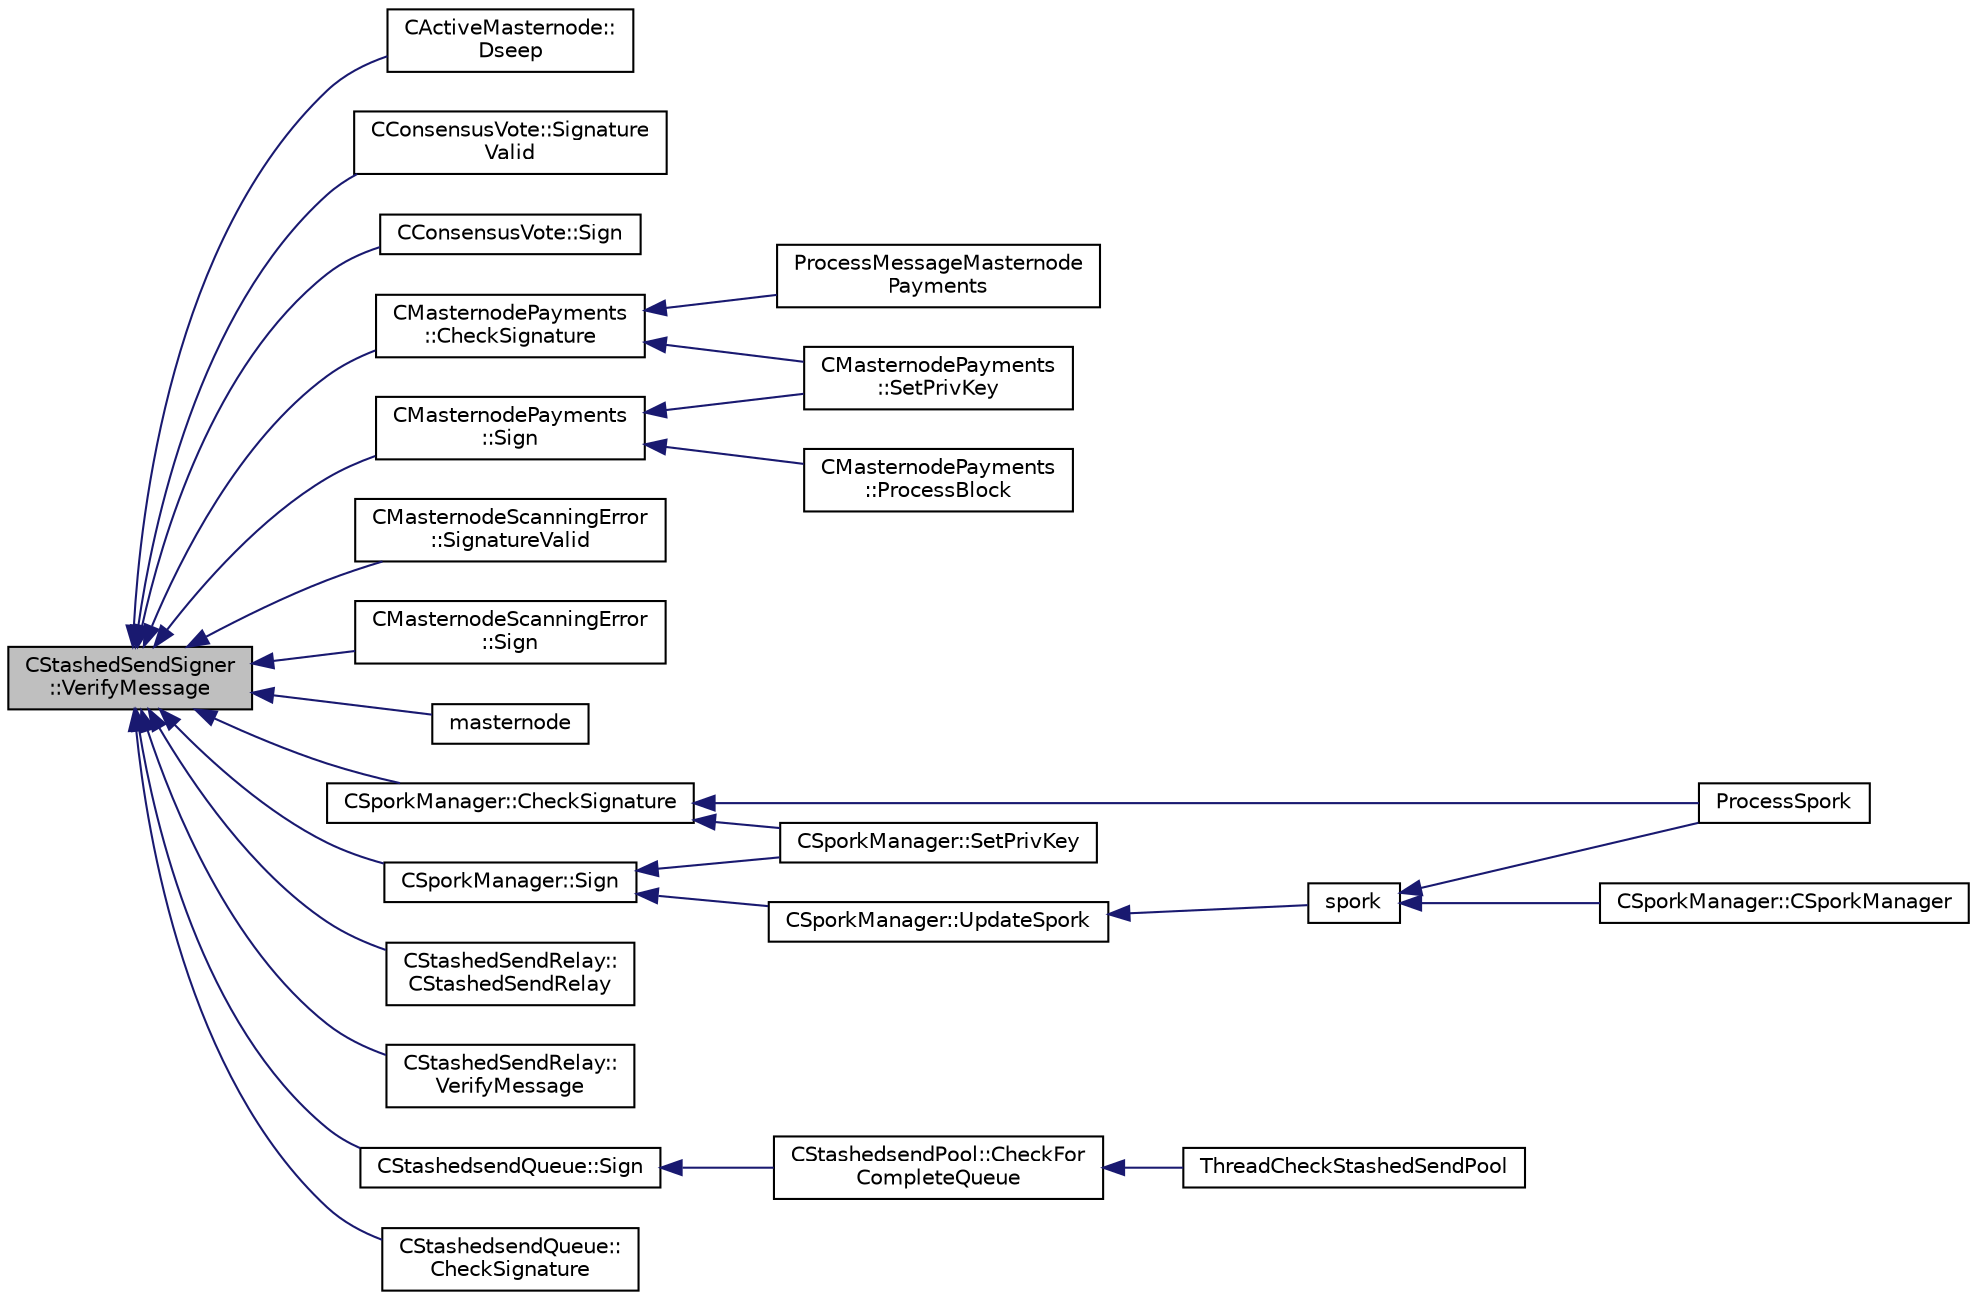 digraph "CStashedSendSigner::VerifyMessage"
{
  edge [fontname="Helvetica",fontsize="10",labelfontname="Helvetica",labelfontsize="10"];
  node [fontname="Helvetica",fontsize="10",shape=record];
  rankdir="LR";
  Node109 [label="CStashedSendSigner\l::VerifyMessage",height=0.2,width=0.4,color="black", fillcolor="grey75", style="filled", fontcolor="black"];
  Node109 -> Node110 [dir="back",color="midnightblue",fontsize="10",style="solid",fontname="Helvetica"];
  Node110 [label="CActiveMasternode::\lDseep",height=0.2,width=0.4,color="black", fillcolor="white", style="filled",URL="$class_c_active_masternode.html#aa14a1a9611f6b73cc3e860cda75de88c"];
  Node109 -> Node111 [dir="back",color="midnightblue",fontsize="10",style="solid",fontname="Helvetica"];
  Node111 [label="CConsensusVote::Signature\lValid",height=0.2,width=0.4,color="black", fillcolor="white", style="filled",URL="$class_c_consensus_vote.html#ac6550a89acee255e0035e189a42a6310"];
  Node109 -> Node112 [dir="back",color="midnightblue",fontsize="10",style="solid",fontname="Helvetica"];
  Node112 [label="CConsensusVote::Sign",height=0.2,width=0.4,color="black", fillcolor="white", style="filled",URL="$class_c_consensus_vote.html#a687495887aa75f5d5bb70f93ecb820d0"];
  Node109 -> Node113 [dir="back",color="midnightblue",fontsize="10",style="solid",fontname="Helvetica"];
  Node113 [label="CMasternodePayments\l::CheckSignature",height=0.2,width=0.4,color="black", fillcolor="white", style="filled",URL="$class_c_masternode_payments.html#a2ca2af0178969784235c7917b226af32"];
  Node113 -> Node114 [dir="back",color="midnightblue",fontsize="10",style="solid",fontname="Helvetica"];
  Node114 [label="ProcessMessageMasternode\lPayments",height=0.2,width=0.4,color="black", fillcolor="white", style="filled",URL="$masternode-payments_8h.html#a8c28fb440d8031543d1de309e34c40f2"];
  Node113 -> Node115 [dir="back",color="midnightblue",fontsize="10",style="solid",fontname="Helvetica"];
  Node115 [label="CMasternodePayments\l::SetPrivKey",height=0.2,width=0.4,color="black", fillcolor="white", style="filled",URL="$class_c_masternode_payments.html#a525bcafd8d00b58a3e05a848ef493603"];
  Node109 -> Node116 [dir="back",color="midnightblue",fontsize="10",style="solid",fontname="Helvetica"];
  Node116 [label="CMasternodePayments\l::Sign",height=0.2,width=0.4,color="black", fillcolor="white", style="filled",URL="$class_c_masternode_payments.html#a7d04afdf936b8de605ab6f478c7fad51"];
  Node116 -> Node117 [dir="back",color="midnightblue",fontsize="10",style="solid",fontname="Helvetica"];
  Node117 [label="CMasternodePayments\l::ProcessBlock",height=0.2,width=0.4,color="black", fillcolor="white", style="filled",URL="$class_c_masternode_payments.html#aa23dfbc148f10f601e9771bfcffea441"];
  Node116 -> Node115 [dir="back",color="midnightblue",fontsize="10",style="solid",fontname="Helvetica"];
  Node109 -> Node118 [dir="back",color="midnightblue",fontsize="10",style="solid",fontname="Helvetica"];
  Node118 [label="CMasternodeScanningError\l::SignatureValid",height=0.2,width=0.4,color="black", fillcolor="white", style="filled",URL="$class_c_masternode_scanning_error.html#ae90fca573f70f7faa4c9f3a5db145f36"];
  Node109 -> Node119 [dir="back",color="midnightblue",fontsize="10",style="solid",fontname="Helvetica"];
  Node119 [label="CMasternodeScanningError\l::Sign",height=0.2,width=0.4,color="black", fillcolor="white", style="filled",URL="$class_c_masternode_scanning_error.html#afdc8ec9b08767cdf3c6a6cc819af7d09"];
  Node109 -> Node120 [dir="back",color="midnightblue",fontsize="10",style="solid",fontname="Helvetica"];
  Node120 [label="masternode",height=0.2,width=0.4,color="black", fillcolor="white", style="filled",URL="$rpcstashedsend_8cpp.html#a30609e443aeb47c29ed0878d16b1b5e1"];
  Node109 -> Node121 [dir="back",color="midnightblue",fontsize="10",style="solid",fontname="Helvetica"];
  Node121 [label="CSporkManager::CheckSignature",height=0.2,width=0.4,color="black", fillcolor="white", style="filled",URL="$class_c_spork_manager.html#a697d8c0ce5c422ea125eee96687aa7b3"];
  Node121 -> Node122 [dir="back",color="midnightblue",fontsize="10",style="solid",fontname="Helvetica"];
  Node122 [label="ProcessSpork",height=0.2,width=0.4,color="black", fillcolor="white", style="filled",URL="$spork_8h.html#a3f9c24c1f4c012152fb4422ca981610a"];
  Node121 -> Node123 [dir="back",color="midnightblue",fontsize="10",style="solid",fontname="Helvetica"];
  Node123 [label="CSporkManager::SetPrivKey",height=0.2,width=0.4,color="black", fillcolor="white", style="filled",URL="$class_c_spork_manager.html#a599d088218de9d242e4dc5cb17dd310b"];
  Node109 -> Node124 [dir="back",color="midnightblue",fontsize="10",style="solid",fontname="Helvetica"];
  Node124 [label="CSporkManager::Sign",height=0.2,width=0.4,color="black", fillcolor="white", style="filled",URL="$class_c_spork_manager.html#adf1b5d40f378c4bd3a5ea31905b11f30"];
  Node124 -> Node125 [dir="back",color="midnightblue",fontsize="10",style="solid",fontname="Helvetica"];
  Node125 [label="CSporkManager::UpdateSpork",height=0.2,width=0.4,color="black", fillcolor="white", style="filled",URL="$class_c_spork_manager.html#a51293c5c9db22f4435f044b4ccb65028"];
  Node125 -> Node126 [dir="back",color="midnightblue",fontsize="10",style="solid",fontname="Helvetica"];
  Node126 [label="spork",height=0.2,width=0.4,color="black", fillcolor="white", style="filled",URL="$rpcmisc_8cpp.html#a8dcc7f3e5749bbd1dad163b85d0abdcb"];
  Node126 -> Node122 [dir="back",color="midnightblue",fontsize="10",style="solid",fontname="Helvetica"];
  Node126 -> Node127 [dir="back",color="midnightblue",fontsize="10",style="solid",fontname="Helvetica"];
  Node127 [label="CSporkManager::CSporkManager",height=0.2,width=0.4,color="black", fillcolor="white", style="filled",URL="$class_c_spork_manager.html#af25ba284196ede7288bc9855e7f8a8a5"];
  Node124 -> Node123 [dir="back",color="midnightblue",fontsize="10",style="solid",fontname="Helvetica"];
  Node109 -> Node128 [dir="back",color="midnightblue",fontsize="10",style="solid",fontname="Helvetica"];
  Node128 [label="CStashedSendRelay::\lCStashedSendRelay",height=0.2,width=0.4,color="black", fillcolor="white", style="filled",URL="$class_c_stashed_send_relay.html#ac4f08ff3af1c8730a259abe6dc0972f5"];
  Node109 -> Node129 [dir="back",color="midnightblue",fontsize="10",style="solid",fontname="Helvetica"];
  Node129 [label="CStashedSendRelay::\lVerifyMessage",height=0.2,width=0.4,color="black", fillcolor="white", style="filled",URL="$class_c_stashed_send_relay.html#afbd1e6eeec3e89109d9fcb0d899da517"];
  Node109 -> Node130 [dir="back",color="midnightblue",fontsize="10",style="solid",fontname="Helvetica"];
  Node130 [label="CStashedsendQueue::Sign",height=0.2,width=0.4,color="black", fillcolor="white", style="filled",URL="$class_c_stashedsend_queue.html#a781354a3071b29fbf76df2353919933c",tooltip="Sign this Stashedsend transaction. "];
  Node130 -> Node131 [dir="back",color="midnightblue",fontsize="10",style="solid",fontname="Helvetica"];
  Node131 [label="CStashedsendPool::CheckFor\lCompleteQueue",height=0.2,width=0.4,color="black", fillcolor="white", style="filled",URL="$class_c_stashedsend_pool.html#a46fd3f0fc3671683518cd090b25c97d7"];
  Node131 -> Node132 [dir="back",color="midnightblue",fontsize="10",style="solid",fontname="Helvetica"];
  Node132 [label="ThreadCheckStashedSendPool",height=0.2,width=0.4,color="black", fillcolor="white", style="filled",URL="$stashedsend_8h.html#ab583ddc86effded8432ea5387f77d883"];
  Node109 -> Node133 [dir="back",color="midnightblue",fontsize="10",style="solid",fontname="Helvetica"];
  Node133 [label="CStashedsendQueue::\lCheckSignature",height=0.2,width=0.4,color="black", fillcolor="white", style="filled",URL="$class_c_stashedsend_queue.html#ac272b4813415870e369a62d267e852ca",tooltip="Check if we have a valid Masternode address. "];
}
